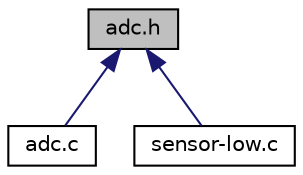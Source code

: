 digraph G
{
  edge [fontname="Helvetica",fontsize="10",labelfontname="Helvetica",labelfontsize="10"];
  node [fontname="Helvetica",fontsize="10",shape=record];
  Node1 [label="adc.h",height=0.2,width=0.4,color="black", fillcolor="grey75", style="filled" fontcolor="black"];
  Node1 -> Node2 [dir="back",color="midnightblue",fontsize="10",style="solid",fontname="Helvetica"];
  Node2 [label="adc.c",height=0.2,width=0.4,color="black", fillcolor="white", style="filled",URL="$adc_8c.html",tooltip="Routinen zum Einlesen der Analogeingaenge."];
  Node1 -> Node3 [dir="back",color="midnightblue",fontsize="10",style="solid",fontname="Helvetica"];
  Node3 [label="sensor-low.c",height=0.2,width=0.4,color="black", fillcolor="white", style="filled",URL="$sensor-low_8c.html",tooltip="Low-Level Routinen fuer die Sensor Steuerung des c&#39;t-Bots."];
}
